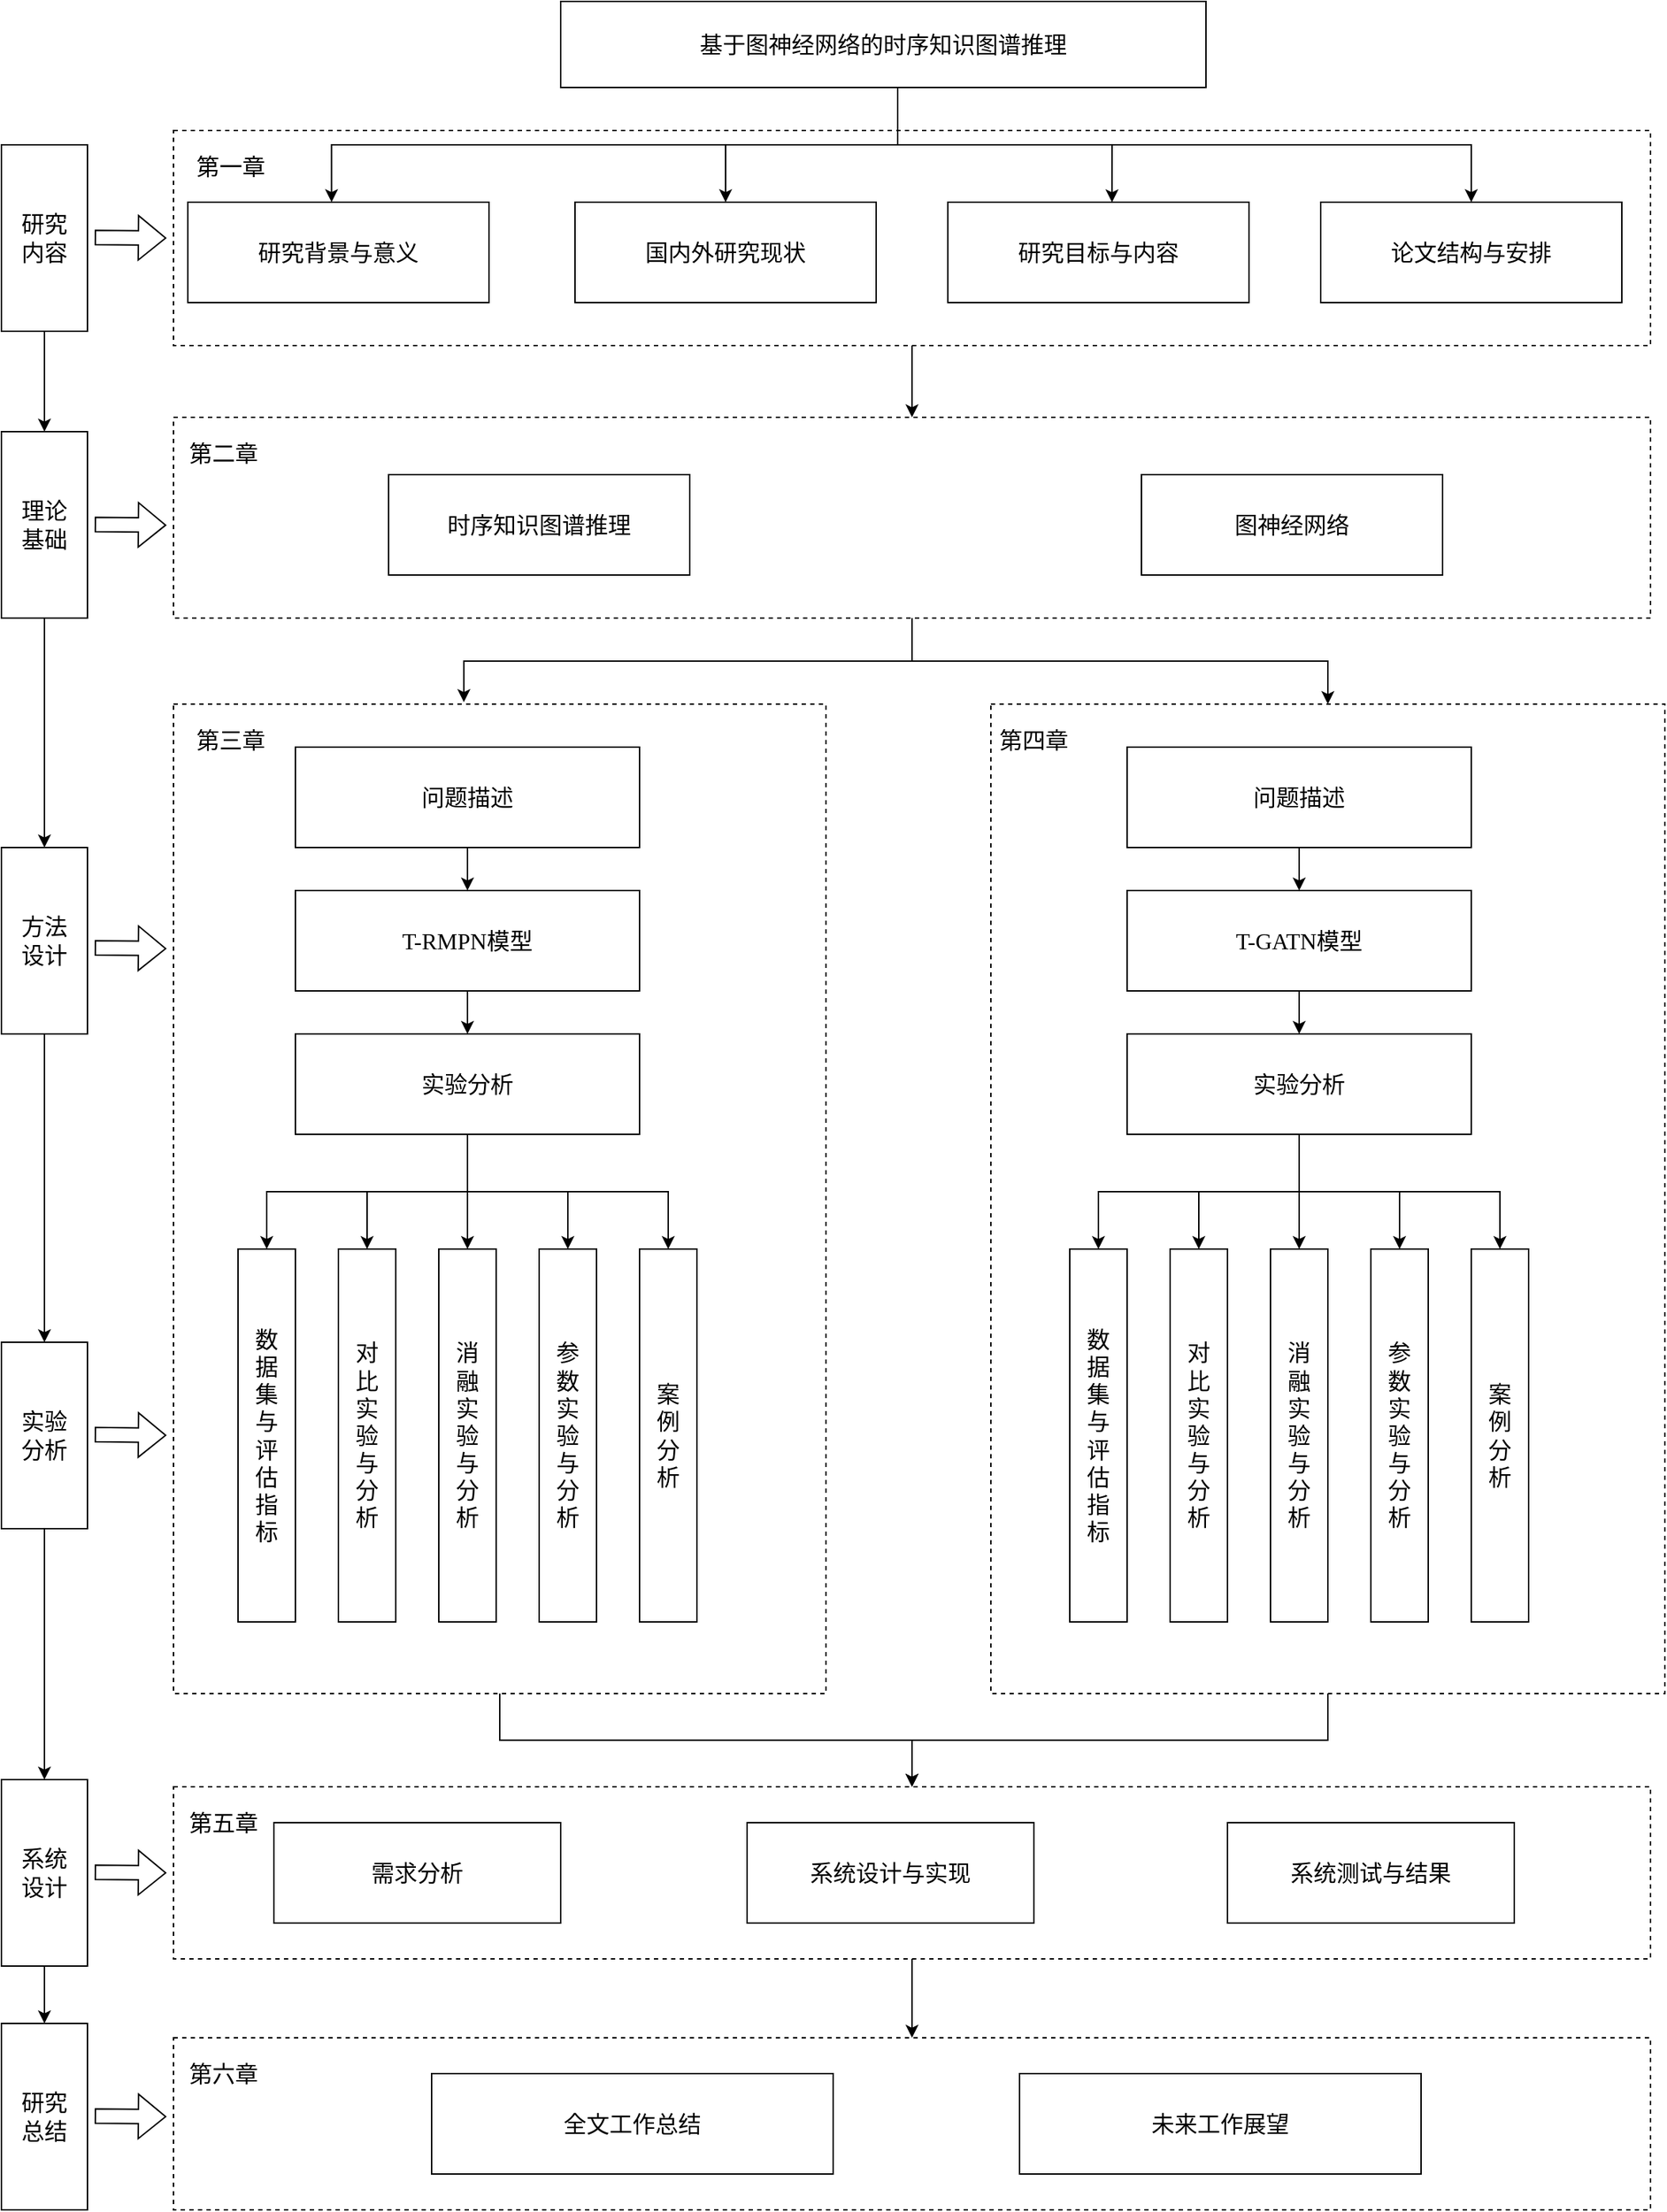 <mxfile version="26.2.15">
  <diagram name="第 1 页 的副本" id="PhlTrOS5nX5XWVEaKkGT">
    <mxGraphModel dx="2365" dy="1643" grid="1" gridSize="10" guides="1" tooltips="1" connect="1" arrows="1" fold="1" page="0" pageScale="1" pageWidth="827" pageHeight="1169" math="0" shadow="0">
      <root>
        <mxCell id="g_gUeygeh1tO6YSObf_8-0" />
        <mxCell id="g_gUeygeh1tO6YSObf_8-1" parent="g_gUeygeh1tO6YSObf_8-0" />
        <mxCell id="g_gUeygeh1tO6YSObf_8-2" style="edgeStyle=orthogonalEdgeStyle;rounded=0;orthogonalLoop=1;jettySize=auto;html=1;entryX=0.5;entryY=0;entryDx=0;entryDy=0;" parent="g_gUeygeh1tO6YSObf_8-1" source="g_gUeygeh1tO6YSObf_8-3" target="g_gUeygeh1tO6YSObf_8-5" edge="1">
          <mxGeometry relative="1" as="geometry" />
        </mxCell>
        <mxCell id="g_gUeygeh1tO6YSObf_8-3" value="" style="rounded=0;whiteSpace=wrap;html=1;dashed=1;" parent="g_gUeygeh1tO6YSObf_8-1" vertex="1">
          <mxGeometry x="600" y="470" width="470" height="690" as="geometry" />
        </mxCell>
        <mxCell id="g_gUeygeh1tO6YSObf_8-4" style="edgeStyle=orthogonalEdgeStyle;rounded=0;orthogonalLoop=1;jettySize=auto;html=1;entryX=0.5;entryY=0;entryDx=0;entryDy=0;" parent="g_gUeygeh1tO6YSObf_8-1" source="g_gUeygeh1tO6YSObf_8-5" target="g_gUeygeh1tO6YSObf_8-79" edge="1">
          <mxGeometry relative="1" as="geometry">
            <mxPoint x="540.0" y="1510" as="targetPoint" />
          </mxGeometry>
        </mxCell>
        <mxCell id="g_gUeygeh1tO6YSObf_8-5" value="" style="rounded=0;whiteSpace=wrap;html=1;dashed=1;" parent="g_gUeygeh1tO6YSObf_8-1" vertex="1">
          <mxGeometry x="30" y="1225" width="1030" height="120" as="geometry" />
        </mxCell>
        <mxCell id="g_gUeygeh1tO6YSObf_8-6" style="edgeStyle=orthogonalEdgeStyle;rounded=0;orthogonalLoop=1;jettySize=auto;html=1;entryX=0.5;entryY=0;entryDx=0;entryDy=0;" parent="g_gUeygeh1tO6YSObf_8-1" source="g_gUeygeh1tO6YSObf_8-7" target="g_gUeygeh1tO6YSObf_8-5" edge="1">
          <mxGeometry relative="1" as="geometry" />
        </mxCell>
        <mxCell id="g_gUeygeh1tO6YSObf_8-7" value="" style="rounded=0;whiteSpace=wrap;html=1;dashed=1;" parent="g_gUeygeh1tO6YSObf_8-1" vertex="1">
          <mxGeometry x="30" y="470" width="455" height="690" as="geometry" />
        </mxCell>
        <mxCell id="g_gUeygeh1tO6YSObf_8-8" style="edgeStyle=orthogonalEdgeStyle;rounded=0;orthogonalLoop=1;jettySize=auto;html=1;fontFamily=Helvetica;fontSize=12;fontColor=default;" parent="g_gUeygeh1tO6YSObf_8-1" source="g_gUeygeh1tO6YSObf_8-9" target="g_gUeygeh1tO6YSObf_8-3" edge="1">
          <mxGeometry relative="1" as="geometry" />
        </mxCell>
        <mxCell id="g_gUeygeh1tO6YSObf_8-9" value="" style="rounded=0;whiteSpace=wrap;html=1;dashed=1;" parent="g_gUeygeh1tO6YSObf_8-1" vertex="1">
          <mxGeometry x="30" y="270" width="1030" height="140" as="geometry" />
        </mxCell>
        <mxCell id="g_gUeygeh1tO6YSObf_8-10" style="edgeStyle=orthogonalEdgeStyle;rounded=0;orthogonalLoop=1;jettySize=auto;html=1;entryX=0.5;entryY=0;entryDx=0;entryDy=0;" parent="g_gUeygeh1tO6YSObf_8-1" source="g_gUeygeh1tO6YSObf_8-11" target="g_gUeygeh1tO6YSObf_8-9" edge="1">
          <mxGeometry relative="1" as="geometry" />
        </mxCell>
        <mxCell id="g_gUeygeh1tO6YSObf_8-11" value="" style="rounded=0;whiteSpace=wrap;html=1;dashed=1;" parent="g_gUeygeh1tO6YSObf_8-1" vertex="1">
          <mxGeometry x="30" y="70" width="1030" height="150" as="geometry" />
        </mxCell>
        <mxCell id="g_gUeygeh1tO6YSObf_8-12" style="edgeStyle=orthogonalEdgeStyle;rounded=0;orthogonalLoop=1;jettySize=auto;html=1;entryX=0.5;entryY=0;entryDx=0;entryDy=0;fontFamily=Helvetica;fontSize=12;fontColor=default;" parent="g_gUeygeh1tO6YSObf_8-1" source="g_gUeygeh1tO6YSObf_8-14" target="g_gUeygeh1tO6YSObf_8-26" edge="1">
          <mxGeometry relative="1" as="geometry">
            <Array as="points">
              <mxPoint x="535" y="80" />
              <mxPoint x="415" y="80" />
            </Array>
          </mxGeometry>
        </mxCell>
        <mxCell id="g_gUeygeh1tO6YSObf_8-13" style="edgeStyle=orthogonalEdgeStyle;rounded=0;orthogonalLoop=1;jettySize=auto;html=1;fontFamily=Helvetica;fontSize=12;fontColor=default;" parent="g_gUeygeh1tO6YSObf_8-1" source="g_gUeygeh1tO6YSObf_8-14" target="g_gUeygeh1tO6YSObf_8-28" edge="1">
          <mxGeometry relative="1" as="geometry">
            <Array as="points">
              <mxPoint x="535" y="80" />
              <mxPoint x="935" y="80" />
            </Array>
          </mxGeometry>
        </mxCell>
        <mxCell id="g_gUeygeh1tO6YSObf_8-14" value="&lt;font&gt;基于图神经网络的时序知识图谱推理&lt;/font&gt;" style="rounded=0;whiteSpace=wrap;html=1;fontSize=16;fontFamily=宋体;" parent="g_gUeygeh1tO6YSObf_8-1" vertex="1">
          <mxGeometry x="300" y="-20" width="450" height="60" as="geometry" />
        </mxCell>
        <mxCell id="g_gUeygeh1tO6YSObf_8-15" style="edgeStyle=orthogonalEdgeStyle;rounded=0;orthogonalLoop=1;jettySize=auto;html=1;entryX=0.5;entryY=0;entryDx=0;entryDy=0;" parent="g_gUeygeh1tO6YSObf_8-1" source="g_gUeygeh1tO6YSObf_8-16" target="g_gUeygeh1tO6YSObf_8-18" edge="1">
          <mxGeometry relative="1" as="geometry" />
        </mxCell>
        <mxCell id="g_gUeygeh1tO6YSObf_8-16" value="&lt;font&gt;研究&lt;/font&gt;&lt;div&gt;&lt;font&gt;内容&lt;/font&gt;&lt;/div&gt;" style="rounded=0;whiteSpace=wrap;html=1;fontSize=16;fontFamily=宋体;" parent="g_gUeygeh1tO6YSObf_8-1" vertex="1">
          <mxGeometry x="-90" y="80" width="60" height="130" as="geometry" />
        </mxCell>
        <mxCell id="g_gUeygeh1tO6YSObf_8-17" style="edgeStyle=orthogonalEdgeStyle;rounded=0;orthogonalLoop=1;jettySize=auto;html=1;entryX=0.5;entryY=0;entryDx=0;entryDy=0;" parent="g_gUeygeh1tO6YSObf_8-1" source="g_gUeygeh1tO6YSObf_8-18" target="g_gUeygeh1tO6YSObf_8-20" edge="1">
          <mxGeometry relative="1" as="geometry" />
        </mxCell>
        <mxCell id="g_gUeygeh1tO6YSObf_8-18" value="&lt;span&gt;理论&lt;/span&gt;&lt;div&gt;&lt;span&gt;基础&lt;/span&gt;&lt;/div&gt;" style="rounded=0;whiteSpace=wrap;html=1;fontSize=16;fontFamily=宋体;" parent="g_gUeygeh1tO6YSObf_8-1" vertex="1">
          <mxGeometry x="-90" y="280" width="60" height="130" as="geometry" />
        </mxCell>
        <mxCell id="g_gUeygeh1tO6YSObf_8-19" style="edgeStyle=orthogonalEdgeStyle;rounded=0;orthogonalLoop=1;jettySize=auto;html=1;entryX=0.5;entryY=0;entryDx=0;entryDy=0;" parent="g_gUeygeh1tO6YSObf_8-1" source="g_gUeygeh1tO6YSObf_8-20" target="g_gUeygeh1tO6YSObf_8-22" edge="1">
          <mxGeometry relative="1" as="geometry" />
        </mxCell>
        <mxCell id="g_gUeygeh1tO6YSObf_8-20" value="&lt;span&gt;方法&lt;/span&gt;&lt;div&gt;&lt;span&gt;设计&lt;/span&gt;&lt;/div&gt;" style="rounded=0;whiteSpace=wrap;html=1;fontSize=16;fontFamily=宋体;" parent="g_gUeygeh1tO6YSObf_8-1" vertex="1">
          <mxGeometry x="-90" y="570" width="60" height="130" as="geometry" />
        </mxCell>
        <mxCell id="g_gUeygeh1tO6YSObf_8-21" style="edgeStyle=orthogonalEdgeStyle;rounded=0;orthogonalLoop=1;jettySize=auto;html=1;entryX=0.5;entryY=0;entryDx=0;entryDy=0;" parent="g_gUeygeh1tO6YSObf_8-1" source="g_gUeygeh1tO6YSObf_8-22" target="g_gUeygeh1tO6YSObf_8-24" edge="1">
          <mxGeometry relative="1" as="geometry">
            <mxPoint x="-60" y="1300" as="targetPoint" />
          </mxGeometry>
        </mxCell>
        <mxCell id="g_gUeygeh1tO6YSObf_8-22" value="&lt;span&gt;实验&lt;/span&gt;&lt;div&gt;&lt;span&gt;分析&lt;/span&gt;&lt;/div&gt;" style="rounded=0;whiteSpace=wrap;html=1;fontSize=16;fontFamily=宋体;" parent="g_gUeygeh1tO6YSObf_8-1" vertex="1">
          <mxGeometry x="-90" y="915" width="60" height="130" as="geometry" />
        </mxCell>
        <mxCell id="g_gUeygeh1tO6YSObf_8-23" style="edgeStyle=orthogonalEdgeStyle;rounded=0;orthogonalLoop=1;jettySize=auto;html=1;entryX=0.5;entryY=0;entryDx=0;entryDy=0;" parent="g_gUeygeh1tO6YSObf_8-1" source="g_gUeygeh1tO6YSObf_8-24" target="g_gUeygeh1tO6YSObf_8-80" edge="1">
          <mxGeometry relative="1" as="geometry" />
        </mxCell>
        <mxCell id="g_gUeygeh1tO6YSObf_8-24" value="系统&lt;div&gt;设计&lt;/div&gt;" style="rounded=0;whiteSpace=wrap;html=1;fontSize=16;fontFamily=宋体;" parent="g_gUeygeh1tO6YSObf_8-1" vertex="1">
          <mxGeometry x="-90" y="1220" width="60" height="130" as="geometry" />
        </mxCell>
        <mxCell id="g_gUeygeh1tO6YSObf_8-25" value="&lt;span&gt;研究背景与意义&lt;/span&gt;" style="rounded=0;whiteSpace=wrap;html=1;fontSize=16;fontFamily=宋体;" parent="g_gUeygeh1tO6YSObf_8-1" vertex="1">
          <mxGeometry x="40" y="120" width="210" height="70" as="geometry" />
        </mxCell>
        <mxCell id="g_gUeygeh1tO6YSObf_8-26" value="&lt;span&gt;国内外研究现状&lt;/span&gt;" style="rounded=0;whiteSpace=wrap;html=1;fontSize=16;fontFamily=宋体;" parent="g_gUeygeh1tO6YSObf_8-1" vertex="1">
          <mxGeometry x="310" y="120" width="210" height="70" as="geometry" />
        </mxCell>
        <mxCell id="g_gUeygeh1tO6YSObf_8-27" value="&lt;span&gt;研究目标与内容&lt;/span&gt;" style="rounded=0;whiteSpace=wrap;html=1;fontSize=16;fontFamily=宋体;" parent="g_gUeygeh1tO6YSObf_8-1" vertex="1">
          <mxGeometry x="570" y="120" width="210" height="70" as="geometry" />
        </mxCell>
        <mxCell id="g_gUeygeh1tO6YSObf_8-28" value="&lt;span&gt;论文结构与安排&lt;/span&gt;" style="rounded=0;whiteSpace=wrap;html=1;fontSize=16;fontFamily=宋体;" parent="g_gUeygeh1tO6YSObf_8-1" vertex="1">
          <mxGeometry x="830" y="120" width="210" height="70" as="geometry" />
        </mxCell>
        <mxCell id="g_gUeygeh1tO6YSObf_8-29" value="&lt;span&gt;时序知识图谱推理&lt;/span&gt;" style="rounded=0;whiteSpace=wrap;html=1;fontSize=16;fontFamily=宋体;" parent="g_gUeygeh1tO6YSObf_8-1" vertex="1">
          <mxGeometry x="180" y="310" width="210" height="70" as="geometry" />
        </mxCell>
        <mxCell id="g_gUeygeh1tO6YSObf_8-30" value="&lt;span&gt;图神经网络&lt;/span&gt;" style="rounded=0;whiteSpace=wrap;html=1;fontSize=16;fontFamily=宋体;" parent="g_gUeygeh1tO6YSObf_8-1" vertex="1">
          <mxGeometry x="705" y="310" width="210" height="70" as="geometry" />
        </mxCell>
        <mxCell id="g_gUeygeh1tO6YSObf_8-31" style="edgeStyle=orthogonalEdgeStyle;rounded=0;orthogonalLoop=1;jettySize=auto;html=1;entryX=0.5;entryY=0;entryDx=0;entryDy=0;" parent="g_gUeygeh1tO6YSObf_8-1" source="g_gUeygeh1tO6YSObf_8-32" target="g_gUeygeh1tO6YSObf_8-34" edge="1">
          <mxGeometry relative="1" as="geometry" />
        </mxCell>
        <mxCell id="g_gUeygeh1tO6YSObf_8-32" value="&lt;span&gt;问题描述&lt;/span&gt;" style="rounded=0;whiteSpace=wrap;html=1;fontSize=16;fontFamily=宋体;" parent="g_gUeygeh1tO6YSObf_8-1" vertex="1">
          <mxGeometry x="115" y="500" width="240" height="70" as="geometry" />
        </mxCell>
        <mxCell id="g_gUeygeh1tO6YSObf_8-33" style="edgeStyle=orthogonalEdgeStyle;rounded=0;orthogonalLoop=1;jettySize=auto;html=1;entryX=0.5;entryY=0;entryDx=0;entryDy=0;" parent="g_gUeygeh1tO6YSObf_8-1" source="g_gUeygeh1tO6YSObf_8-34" target="g_gUeygeh1tO6YSObf_8-41" edge="1">
          <mxGeometry relative="1" as="geometry" />
        </mxCell>
        <mxCell id="g_gUeygeh1tO6YSObf_8-34" value="&lt;span&gt;T-RMPN模型&lt;/span&gt;" style="rounded=0;whiteSpace=wrap;html=1;fontSize=16;fontFamily=宋体;" parent="g_gUeygeh1tO6YSObf_8-1" vertex="1">
          <mxGeometry x="115" y="600" width="240" height="70" as="geometry" />
        </mxCell>
        <mxCell id="g_gUeygeh1tO6YSObf_8-35" style="edgeStyle=orthogonalEdgeStyle;rounded=0;orthogonalLoop=1;jettySize=auto;html=1;entryX=0.5;entryY=0;entryDx=0;entryDy=0;" parent="g_gUeygeh1tO6YSObf_8-1" source="g_gUeygeh1tO6YSObf_8-41" target="g_gUeygeh1tO6YSObf_8-56" edge="1">
          <mxGeometry relative="1" as="geometry" />
        </mxCell>
        <mxCell id="g_gUeygeh1tO6YSObf_8-36" style="edgeStyle=orthogonalEdgeStyle;rounded=0;orthogonalLoop=1;jettySize=auto;html=1;" parent="g_gUeygeh1tO6YSObf_8-1" source="g_gUeygeh1tO6YSObf_8-41" target="g_gUeygeh1tO6YSObf_8-57" edge="1">
          <mxGeometry relative="1" as="geometry" />
        </mxCell>
        <mxCell id="g_gUeygeh1tO6YSObf_8-38" style="edgeStyle=orthogonalEdgeStyle;rounded=0;orthogonalLoop=1;jettySize=auto;html=1;entryX=0.5;entryY=0;entryDx=0;entryDy=0;" parent="g_gUeygeh1tO6YSObf_8-1" source="g_gUeygeh1tO6YSObf_8-41" target="g_gUeygeh1tO6YSObf_8-54" edge="1">
          <mxGeometry relative="1" as="geometry" />
        </mxCell>
        <mxCell id="g_gUeygeh1tO6YSObf_8-39" style="edgeStyle=orthogonalEdgeStyle;rounded=0;orthogonalLoop=1;jettySize=auto;html=1;" parent="g_gUeygeh1tO6YSObf_8-1" source="g_gUeygeh1tO6YSObf_8-41" target="g_gUeygeh1tO6YSObf_8-55" edge="1">
          <mxGeometry relative="1" as="geometry" />
        </mxCell>
        <mxCell id="g_gUeygeh1tO6YSObf_8-40" style="edgeStyle=orthogonalEdgeStyle;rounded=0;orthogonalLoop=1;jettySize=auto;html=1;entryX=0.5;entryY=0;entryDx=0;entryDy=0;" parent="g_gUeygeh1tO6YSObf_8-1" source="g_gUeygeh1tO6YSObf_8-41" target="g_gUeygeh1tO6YSObf_8-53" edge="1">
          <mxGeometry relative="1" as="geometry">
            <Array as="points">
              <mxPoint x="235" y="810" />
              <mxPoint x="95" y="810" />
            </Array>
          </mxGeometry>
        </mxCell>
        <mxCell id="g_gUeygeh1tO6YSObf_8-41" value="&lt;span&gt;实验分析&lt;/span&gt;" style="rounded=0;whiteSpace=wrap;html=1;fontSize=16;fontFamily=宋体;" parent="g_gUeygeh1tO6YSObf_8-1" vertex="1">
          <mxGeometry x="115" y="700" width="240" height="70" as="geometry" />
        </mxCell>
        <mxCell id="g_gUeygeh1tO6YSObf_8-42" style="edgeStyle=orthogonalEdgeStyle;rounded=0;orthogonalLoop=1;jettySize=auto;html=1;entryX=0.5;entryY=0;entryDx=0;entryDy=0;" parent="g_gUeygeh1tO6YSObf_8-1" source="g_gUeygeh1tO6YSObf_8-43" target="g_gUeygeh1tO6YSObf_8-45" edge="1">
          <mxGeometry relative="1" as="geometry" />
        </mxCell>
        <mxCell id="g_gUeygeh1tO6YSObf_8-43" value="&lt;span&gt;问题描述&lt;/span&gt;" style="rounded=0;whiteSpace=wrap;html=1;fontSize=16;fontFamily=宋体;" parent="g_gUeygeh1tO6YSObf_8-1" vertex="1">
          <mxGeometry x="695" y="500" width="240" height="70" as="geometry" />
        </mxCell>
        <mxCell id="g_gUeygeh1tO6YSObf_8-44" style="edgeStyle=orthogonalEdgeStyle;rounded=0;orthogonalLoop=1;jettySize=auto;html=1;" parent="g_gUeygeh1tO6YSObf_8-1" source="g_gUeygeh1tO6YSObf_8-45" target="g_gUeygeh1tO6YSObf_8-52" edge="1">
          <mxGeometry relative="1" as="geometry" />
        </mxCell>
        <mxCell id="g_gUeygeh1tO6YSObf_8-45" value="T-GATN&lt;span&gt;模型&lt;/span&gt;" style="rounded=0;whiteSpace=wrap;html=1;fontSize=16;fontFamily=宋体;" parent="g_gUeygeh1tO6YSObf_8-1" vertex="1">
          <mxGeometry x="695" y="600" width="240" height="70" as="geometry" />
        </mxCell>
        <mxCell id="g_gUeygeh1tO6YSObf_8-46" style="edgeStyle=orthogonalEdgeStyle;rounded=0;orthogonalLoop=1;jettySize=auto;html=1;entryX=0.5;entryY=0;entryDx=0;entryDy=0;" parent="g_gUeygeh1tO6YSObf_8-1" source="g_gUeygeh1tO6YSObf_8-52" target="g_gUeygeh1tO6YSObf_8-59" edge="1">
          <mxGeometry relative="1" as="geometry">
            <Array as="points">
              <mxPoint x="815" y="810" />
              <mxPoint x="675" y="810" />
            </Array>
          </mxGeometry>
        </mxCell>
        <mxCell id="g_gUeygeh1tO6YSObf_8-47" style="edgeStyle=orthogonalEdgeStyle;rounded=0;orthogonalLoop=1;jettySize=auto;html=1;" parent="g_gUeygeh1tO6YSObf_8-1" source="g_gUeygeh1tO6YSObf_8-52" target="g_gUeygeh1tO6YSObf_8-60" edge="1">
          <mxGeometry relative="1" as="geometry" />
        </mxCell>
        <mxCell id="g_gUeygeh1tO6YSObf_8-48" style="edgeStyle=orthogonalEdgeStyle;rounded=0;orthogonalLoop=1;jettySize=auto;html=1;entryX=0.5;entryY=0;entryDx=0;entryDy=0;" parent="g_gUeygeh1tO6YSObf_8-1" source="g_gUeygeh1tO6YSObf_8-52" target="g_gUeygeh1tO6YSObf_8-61" edge="1">
          <mxGeometry relative="1" as="geometry" />
        </mxCell>
        <mxCell id="g_gUeygeh1tO6YSObf_8-49" style="edgeStyle=orthogonalEdgeStyle;rounded=0;orthogonalLoop=1;jettySize=auto;html=1;" parent="g_gUeygeh1tO6YSObf_8-1" source="g_gUeygeh1tO6YSObf_8-52" target="g_gUeygeh1tO6YSObf_8-62" edge="1">
          <mxGeometry relative="1" as="geometry" />
        </mxCell>
        <mxCell id="g_gUeygeh1tO6YSObf_8-50" style="edgeStyle=orthogonalEdgeStyle;rounded=0;orthogonalLoop=1;jettySize=auto;html=1;entryX=0.5;entryY=0;entryDx=0;entryDy=0;" parent="g_gUeygeh1tO6YSObf_8-1" source="g_gUeygeh1tO6YSObf_8-52" target="g_gUeygeh1tO6YSObf_8-63" edge="1">
          <mxGeometry relative="1" as="geometry" />
        </mxCell>
        <mxCell id="g_gUeygeh1tO6YSObf_8-52" value="&lt;span&gt;&lt;font&gt;实验分析&lt;/font&gt;&lt;/span&gt;" style="rounded=0;whiteSpace=wrap;html=1;fontSize=16;fontFamily=宋体;" parent="g_gUeygeh1tO6YSObf_8-1" vertex="1">
          <mxGeometry x="695" y="700" width="240" height="70" as="geometry" />
        </mxCell>
        <mxCell id="g_gUeygeh1tO6YSObf_8-53" value="&lt;span&gt;数&lt;/span&gt;&lt;div&gt;&lt;span&gt;据&lt;/span&gt;&lt;/div&gt;&lt;div&gt;&lt;span&gt;集&lt;/span&gt;&lt;/div&gt;&lt;div&gt;&lt;span&gt;与&lt;/span&gt;&lt;/div&gt;&lt;div&gt;&lt;span&gt;评&lt;/span&gt;&lt;/div&gt;&lt;div&gt;&lt;span&gt;估&lt;/span&gt;&lt;/div&gt;&lt;div&gt;&lt;span&gt;指&lt;/span&gt;&lt;/div&gt;&lt;div&gt;&lt;span&gt;标&lt;/span&gt;&lt;/div&gt;" style="rounded=0;whiteSpace=wrap;html=1;fontSize=16;fontFamily=宋体;" parent="g_gUeygeh1tO6YSObf_8-1" vertex="1">
          <mxGeometry x="75" y="850" width="40" height="260" as="geometry" />
        </mxCell>
        <mxCell id="g_gUeygeh1tO6YSObf_8-54" value="&lt;span&gt;对&lt;/span&gt;&lt;div&gt;&lt;span&gt;比&lt;/span&gt;&lt;/div&gt;&lt;div&gt;&lt;span&gt;实&lt;/span&gt;&lt;/div&gt;&lt;div&gt;&lt;span&gt;验&lt;/span&gt;&lt;/div&gt;&lt;div&gt;&lt;span&gt;与&lt;/span&gt;&lt;/div&gt;&lt;div&gt;&lt;span&gt;分&lt;/span&gt;&lt;/div&gt;&lt;div&gt;&lt;span&gt;析&lt;/span&gt;&lt;/div&gt;" style="rounded=0;whiteSpace=wrap;html=1;fontSize=16;fontFamily=宋体;" parent="g_gUeygeh1tO6YSObf_8-1" vertex="1">
          <mxGeometry x="145" y="850" width="40" height="260" as="geometry" />
        </mxCell>
        <mxCell id="g_gUeygeh1tO6YSObf_8-55" value="&lt;span&gt;消&lt;/span&gt;&lt;div&gt;&lt;span&gt;融&lt;/span&gt;&lt;br&gt;&lt;div&gt;&lt;span&gt;实&lt;/span&gt;&lt;/div&gt;&lt;div&gt;&lt;span&gt;验&lt;/span&gt;&lt;/div&gt;&lt;div&gt;&lt;span&gt;与&lt;/span&gt;&lt;/div&gt;&lt;div&gt;&lt;span&gt;分&lt;/span&gt;&lt;/div&gt;&lt;div&gt;&lt;span&gt;析&lt;/span&gt;&lt;/div&gt;&lt;/div&gt;" style="rounded=0;whiteSpace=wrap;html=1;fontSize=16;fontFamily=宋体;" parent="g_gUeygeh1tO6YSObf_8-1" vertex="1">
          <mxGeometry x="215" y="850" width="40" height="260" as="geometry" />
        </mxCell>
        <mxCell id="g_gUeygeh1tO6YSObf_8-56" value="&lt;span&gt;参&lt;/span&gt;&lt;div&gt;&lt;span&gt;数&lt;/span&gt;&lt;/div&gt;&lt;div&gt;&lt;span&gt;实&lt;/span&gt;&lt;/div&gt;&lt;div&gt;&lt;span&gt;验&lt;/span&gt;&lt;/div&gt;&lt;div&gt;&lt;span&gt;与&lt;/span&gt;&lt;/div&gt;&lt;div&gt;&lt;span&gt;分&lt;/span&gt;&lt;/div&gt;&lt;div&gt;&lt;span&gt;析&lt;/span&gt;&lt;/div&gt;" style="rounded=0;whiteSpace=wrap;html=1;fontSize=16;fontFamily=宋体;" parent="g_gUeygeh1tO6YSObf_8-1" vertex="1">
          <mxGeometry x="285" y="850" width="40" height="260" as="geometry" />
        </mxCell>
        <mxCell id="g_gUeygeh1tO6YSObf_8-57" value="&lt;div&gt;&lt;div&gt;&lt;div&gt;案&lt;/div&gt;&lt;div&gt;例&lt;/div&gt;&lt;div&gt;分&lt;/div&gt;&lt;div&gt;析&lt;/div&gt;&lt;/div&gt;&lt;/div&gt;" style="rounded=0;whiteSpace=wrap;html=1;fontSize=16;fontFamily=宋体;" parent="g_gUeygeh1tO6YSObf_8-1" vertex="1">
          <mxGeometry x="355" y="850" width="40" height="260" as="geometry" />
        </mxCell>
        <mxCell id="g_gUeygeh1tO6YSObf_8-59" value="&lt;span&gt;数&lt;/span&gt;&lt;div&gt;&lt;span&gt;据&lt;/span&gt;&lt;/div&gt;&lt;div&gt;&lt;span&gt;集&lt;/span&gt;&lt;/div&gt;&lt;div&gt;&lt;span&gt;与&lt;/span&gt;&lt;/div&gt;&lt;div&gt;&lt;span&gt;评&lt;/span&gt;&lt;/div&gt;&lt;div&gt;&lt;span&gt;估&lt;/span&gt;&lt;/div&gt;&lt;div&gt;&lt;span&gt;指&lt;/span&gt;&lt;/div&gt;&lt;div&gt;&lt;span&gt;标&lt;/span&gt;&lt;/div&gt;" style="rounded=0;whiteSpace=wrap;html=1;fontSize=16;fontFamily=宋体;" parent="g_gUeygeh1tO6YSObf_8-1" vertex="1">
          <mxGeometry x="655" y="850" width="40" height="260" as="geometry" />
        </mxCell>
        <mxCell id="g_gUeygeh1tO6YSObf_8-60" value="&lt;span&gt;对&lt;/span&gt;&lt;div&gt;&lt;span&gt;比&lt;/span&gt;&lt;/div&gt;&lt;div&gt;&lt;span&gt;实&lt;/span&gt;&lt;/div&gt;&lt;div&gt;&lt;span&gt;验&lt;/span&gt;&lt;/div&gt;&lt;div&gt;&lt;span&gt;与&lt;/span&gt;&lt;/div&gt;&lt;div&gt;&lt;span&gt;分&lt;/span&gt;&lt;/div&gt;&lt;div&gt;&lt;span&gt;析&lt;/span&gt;&lt;/div&gt;" style="rounded=0;whiteSpace=wrap;html=1;fontSize=16;fontFamily=宋体;" parent="g_gUeygeh1tO6YSObf_8-1" vertex="1">
          <mxGeometry x="725" y="850" width="40" height="260" as="geometry" />
        </mxCell>
        <mxCell id="g_gUeygeh1tO6YSObf_8-61" value="&lt;span&gt;消&lt;/span&gt;&lt;div&gt;&lt;span&gt;融&lt;/span&gt;&lt;br&gt;&lt;div&gt;&lt;span&gt;实&lt;/span&gt;&lt;/div&gt;&lt;div&gt;&lt;span&gt;验&lt;/span&gt;&lt;/div&gt;&lt;div&gt;&lt;span&gt;与&lt;/span&gt;&lt;/div&gt;&lt;div&gt;&lt;span&gt;分&lt;/span&gt;&lt;/div&gt;&lt;div&gt;&lt;span&gt;析&lt;/span&gt;&lt;/div&gt;&lt;/div&gt;" style="rounded=0;whiteSpace=wrap;html=1;fontSize=16;fontFamily=宋体;" parent="g_gUeygeh1tO6YSObf_8-1" vertex="1">
          <mxGeometry x="795" y="850" width="40" height="260" as="geometry" />
        </mxCell>
        <mxCell id="g_gUeygeh1tO6YSObf_8-62" value="&lt;span&gt;参&lt;/span&gt;&lt;div&gt;&lt;span&gt;数&lt;/span&gt;&lt;/div&gt;&lt;div&gt;&lt;span&gt;实&lt;/span&gt;&lt;/div&gt;&lt;div&gt;&lt;span&gt;验&lt;/span&gt;&lt;/div&gt;&lt;div&gt;&lt;span&gt;与&lt;/span&gt;&lt;/div&gt;&lt;div&gt;&lt;span&gt;分&lt;/span&gt;&lt;/div&gt;&lt;div&gt;&lt;span&gt;析&lt;/span&gt;&lt;/div&gt;" style="rounded=0;whiteSpace=wrap;html=1;fontSize=16;fontFamily=宋体;" parent="g_gUeygeh1tO6YSObf_8-1" vertex="1">
          <mxGeometry x="865" y="850" width="40" height="260" as="geometry" />
        </mxCell>
        <mxCell id="g_gUeygeh1tO6YSObf_8-63" value="&lt;div&gt;&lt;div&gt;&lt;div&gt;案&lt;/div&gt;&lt;div&gt;例&lt;/div&gt;&lt;div&gt;分&lt;/div&gt;&lt;div&gt;析&lt;/div&gt;&lt;/div&gt;&lt;/div&gt;" style="rounded=0;whiteSpace=wrap;html=1;fontSize=16;fontFamily=宋体;" parent="g_gUeygeh1tO6YSObf_8-1" vertex="1">
          <mxGeometry x="935" y="850" width="40" height="260" as="geometry" />
        </mxCell>
        <mxCell id="g_gUeygeh1tO6YSObf_8-65" value="&lt;span&gt;需求分析&lt;/span&gt;" style="rounded=0;whiteSpace=wrap;html=1;fontSize=16;fontFamily=宋体;" parent="g_gUeygeh1tO6YSObf_8-1" vertex="1">
          <mxGeometry x="100" y="1250" width="200" height="70" as="geometry" />
        </mxCell>
        <mxCell id="g_gUeygeh1tO6YSObf_8-66" value="" style="shape=flexArrow;endArrow=classic;html=1;rounded=0;fontFamily=Helvetica;fontSize=12;fontColor=default;" parent="g_gUeygeh1tO6YSObf_8-1" edge="1">
          <mxGeometry width="50" height="50" relative="1" as="geometry">
            <mxPoint x="-25" y="144.57" as="sourcePoint" />
            <mxPoint x="25" y="145.04" as="targetPoint" />
          </mxGeometry>
        </mxCell>
        <mxCell id="g_gUeygeh1tO6YSObf_8-67" value="" style="shape=flexArrow;endArrow=classic;html=1;rounded=0;fontFamily=Helvetica;fontSize=12;fontColor=default;" parent="g_gUeygeh1tO6YSObf_8-1" edge="1">
          <mxGeometry width="50" height="50" relative="1" as="geometry">
            <mxPoint x="-25" y="344.72" as="sourcePoint" />
            <mxPoint x="25" y="345.19" as="targetPoint" />
          </mxGeometry>
        </mxCell>
        <mxCell id="g_gUeygeh1tO6YSObf_8-68" value="" style="shape=flexArrow;endArrow=classic;html=1;rounded=0;fontFamily=Helvetica;fontSize=12;fontColor=default;" parent="g_gUeygeh1tO6YSObf_8-1" edge="1">
          <mxGeometry width="50" height="50" relative="1" as="geometry">
            <mxPoint x="-25" y="640" as="sourcePoint" />
            <mxPoint x="25" y="640.47" as="targetPoint" />
          </mxGeometry>
        </mxCell>
        <mxCell id="g_gUeygeh1tO6YSObf_8-69" value="" style="shape=flexArrow;endArrow=classic;html=1;rounded=0;fontFamily=Helvetica;fontSize=12;fontColor=default;" parent="g_gUeygeh1tO6YSObf_8-1" edge="1">
          <mxGeometry width="50" height="50" relative="1" as="geometry">
            <mxPoint x="-25" y="979.41" as="sourcePoint" />
            <mxPoint x="25" y="979.88" as="targetPoint" />
          </mxGeometry>
        </mxCell>
        <mxCell id="g_gUeygeh1tO6YSObf_8-70" value="" style="shape=flexArrow;endArrow=classic;html=1;rounded=0;fontFamily=Helvetica;fontSize=12;fontColor=default;" parent="g_gUeygeh1tO6YSObf_8-1" edge="1">
          <mxGeometry width="50" height="50" relative="1" as="geometry">
            <mxPoint x="-25" y="1284.57" as="sourcePoint" />
            <mxPoint x="25" y="1285.04" as="targetPoint" />
          </mxGeometry>
        </mxCell>
        <mxCell id="g_gUeygeh1tO6YSObf_8-71" style="edgeStyle=orthogonalEdgeStyle;rounded=0;orthogonalLoop=1;jettySize=auto;html=1;entryX=0.107;entryY=0.333;entryDx=0;entryDy=0;entryPerimeter=0;fontFamily=Helvetica;fontSize=12;fontColor=default;" parent="g_gUeygeh1tO6YSObf_8-1" source="g_gUeygeh1tO6YSObf_8-14" target="g_gUeygeh1tO6YSObf_8-11" edge="1">
          <mxGeometry relative="1" as="geometry">
            <Array as="points">
              <mxPoint x="535" y="80" />
              <mxPoint x="140" y="80" />
            </Array>
          </mxGeometry>
        </mxCell>
        <mxCell id="g_gUeygeh1tO6YSObf_8-72" style="edgeStyle=orthogonalEdgeStyle;rounded=0;orthogonalLoop=1;jettySize=auto;html=1;entryX=0.545;entryY=0.001;entryDx=0;entryDy=0;entryPerimeter=0;fontFamily=Helvetica;fontSize=12;fontColor=default;" parent="g_gUeygeh1tO6YSObf_8-1" source="g_gUeygeh1tO6YSObf_8-14" target="g_gUeygeh1tO6YSObf_8-27" edge="1">
          <mxGeometry relative="1" as="geometry">
            <Array as="points">
              <mxPoint x="535" y="80" />
              <mxPoint x="685" y="80" />
            </Array>
          </mxGeometry>
        </mxCell>
        <mxCell id="g_gUeygeh1tO6YSObf_8-73" style="edgeStyle=orthogonalEdgeStyle;rounded=0;orthogonalLoop=1;jettySize=auto;html=1;entryX=0.445;entryY=-0.002;entryDx=0;entryDy=0;entryPerimeter=0;fontFamily=Helvetica;fontSize=12;fontColor=default;" parent="g_gUeygeh1tO6YSObf_8-1" source="g_gUeygeh1tO6YSObf_8-9" target="g_gUeygeh1tO6YSObf_8-7" edge="1">
          <mxGeometry relative="1" as="geometry" />
        </mxCell>
        <mxCell id="g_gUeygeh1tO6YSObf_8-74" value="&lt;font style=&quot;font-size: 16px;&quot; face=&quot;宋体&quot;&gt;第一章&lt;/font&gt;" style="text;html=1;align=center;verticalAlign=middle;whiteSpace=wrap;rounded=0;" parent="g_gUeygeh1tO6YSObf_8-1" vertex="1">
          <mxGeometry x="40" y="80" width="60" height="30" as="geometry" />
        </mxCell>
        <mxCell id="g_gUeygeh1tO6YSObf_8-75" value="&lt;font style=&quot;font-size: 16px;&quot; face=&quot;宋体&quot;&gt;第二章&lt;/font&gt;" style="text;html=1;align=center;verticalAlign=middle;whiteSpace=wrap;rounded=0;" parent="g_gUeygeh1tO6YSObf_8-1" vertex="1">
          <mxGeometry x="35" y="280" width="60" height="30" as="geometry" />
        </mxCell>
        <mxCell id="g_gUeygeh1tO6YSObf_8-76" value="&lt;font style=&quot;font-size: 16px;&quot; face=&quot;宋体&quot;&gt;第三章&lt;/font&gt;" style="text;html=1;align=center;verticalAlign=middle;whiteSpace=wrap;rounded=0;" parent="g_gUeygeh1tO6YSObf_8-1" vertex="1">
          <mxGeometry x="40" y="480" width="60" height="30" as="geometry" />
        </mxCell>
        <mxCell id="g_gUeygeh1tO6YSObf_8-77" value="&lt;font style=&quot;font-size: 16px;&quot; face=&quot;宋体&quot;&gt;第四章&lt;/font&gt;" style="text;html=1;align=center;verticalAlign=middle;whiteSpace=wrap;rounded=0;" parent="g_gUeygeh1tO6YSObf_8-1" vertex="1">
          <mxGeometry x="600" y="480" width="60" height="30" as="geometry" />
        </mxCell>
        <mxCell id="g_gUeygeh1tO6YSObf_8-78" value="&lt;font style=&quot;font-size: 16px;&quot; face=&quot;宋体&quot;&gt;第五章&lt;/font&gt;" style="text;html=1;align=center;verticalAlign=middle;whiteSpace=wrap;rounded=0;" parent="g_gUeygeh1tO6YSObf_8-1" vertex="1">
          <mxGeometry x="35" y="1235" width="60" height="30" as="geometry" />
        </mxCell>
        <mxCell id="g_gUeygeh1tO6YSObf_8-79" value="" style="rounded=0;whiteSpace=wrap;html=1;dashed=1;" parent="g_gUeygeh1tO6YSObf_8-1" vertex="1">
          <mxGeometry x="30" y="1400" width="1030" height="120" as="geometry" />
        </mxCell>
        <mxCell id="g_gUeygeh1tO6YSObf_8-80" value="研究&lt;div&gt;总结&lt;/div&gt;" style="rounded=0;whiteSpace=wrap;html=1;fontSize=16;fontFamily=宋体;" parent="g_gUeygeh1tO6YSObf_8-1" vertex="1">
          <mxGeometry x="-90" y="1390" width="60" height="130" as="geometry" />
        </mxCell>
        <mxCell id="g_gUeygeh1tO6YSObf_8-81" value="&lt;span&gt;全文工作总结&lt;/span&gt;" style="rounded=0;whiteSpace=wrap;html=1;fontSize=16;fontFamily=宋体;" parent="g_gUeygeh1tO6YSObf_8-1" vertex="1">
          <mxGeometry x="210" y="1425" width="280" height="70" as="geometry" />
        </mxCell>
        <mxCell id="g_gUeygeh1tO6YSObf_8-82" value="" style="shape=flexArrow;endArrow=classic;html=1;rounded=0;fontFamily=Helvetica;fontSize=12;fontColor=default;" parent="g_gUeygeh1tO6YSObf_8-1" edge="1">
          <mxGeometry width="50" height="50" relative="1" as="geometry">
            <mxPoint x="-25" y="1454.57" as="sourcePoint" />
            <mxPoint x="25" y="1455.04" as="targetPoint" />
          </mxGeometry>
        </mxCell>
        <mxCell id="g_gUeygeh1tO6YSObf_8-83" value="&lt;span&gt;系统设计与实现&lt;/span&gt;" style="rounded=0;whiteSpace=wrap;html=1;fontSize=16;fontFamily=宋体;" parent="g_gUeygeh1tO6YSObf_8-1" vertex="1">
          <mxGeometry x="430" y="1250" width="200" height="70" as="geometry" />
        </mxCell>
        <mxCell id="g_gUeygeh1tO6YSObf_8-84" value="&lt;span&gt;系统测试与结果&lt;/span&gt;" style="rounded=0;whiteSpace=wrap;html=1;fontSize=16;fontFamily=宋体;" parent="g_gUeygeh1tO6YSObf_8-1" vertex="1">
          <mxGeometry x="765" y="1250" width="200" height="70" as="geometry" />
        </mxCell>
        <mxCell id="g_gUeygeh1tO6YSObf_8-85" value="未来工作展望" style="rounded=0;whiteSpace=wrap;html=1;fontSize=16;fontFamily=宋体;" parent="g_gUeygeh1tO6YSObf_8-1" vertex="1">
          <mxGeometry x="620" y="1425" width="280" height="70" as="geometry" />
        </mxCell>
        <mxCell id="g_gUeygeh1tO6YSObf_8-86" value="&lt;font style=&quot;font-size: 16px;&quot; face=&quot;宋体&quot;&gt;第六章&lt;/font&gt;" style="text;html=1;align=center;verticalAlign=middle;whiteSpace=wrap;rounded=0;" parent="g_gUeygeh1tO6YSObf_8-1" vertex="1">
          <mxGeometry x="35" y="1410" width="60" height="30" as="geometry" />
        </mxCell>
      </root>
    </mxGraphModel>
  </diagram>
</mxfile>
